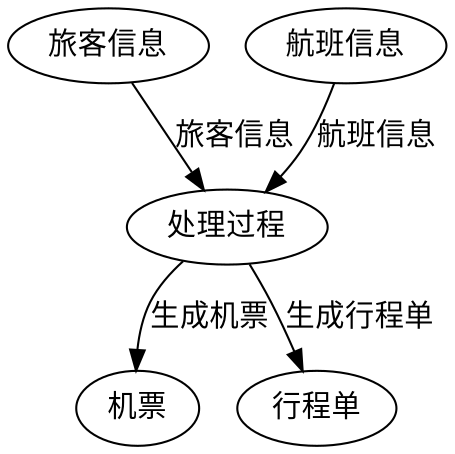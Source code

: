 // IPO图
digraph {
	node [fontname=SimSun]
	edge [fontname=SimSun]
	Process [label="处理过程"]
	PassengerInfo [label="旅客信息"]
	FlightInfo [label="航班信息"]
	Ticket [label="机票"]
	Itinerary [label="行程单"]
	PassengerInfo -> Process [label="旅客信息"]
	FlightInfo -> Process [label="航班信息"]
	Process -> Ticket [label="生成机票"]
	Process -> Itinerary [label="生成行程单"]
}
